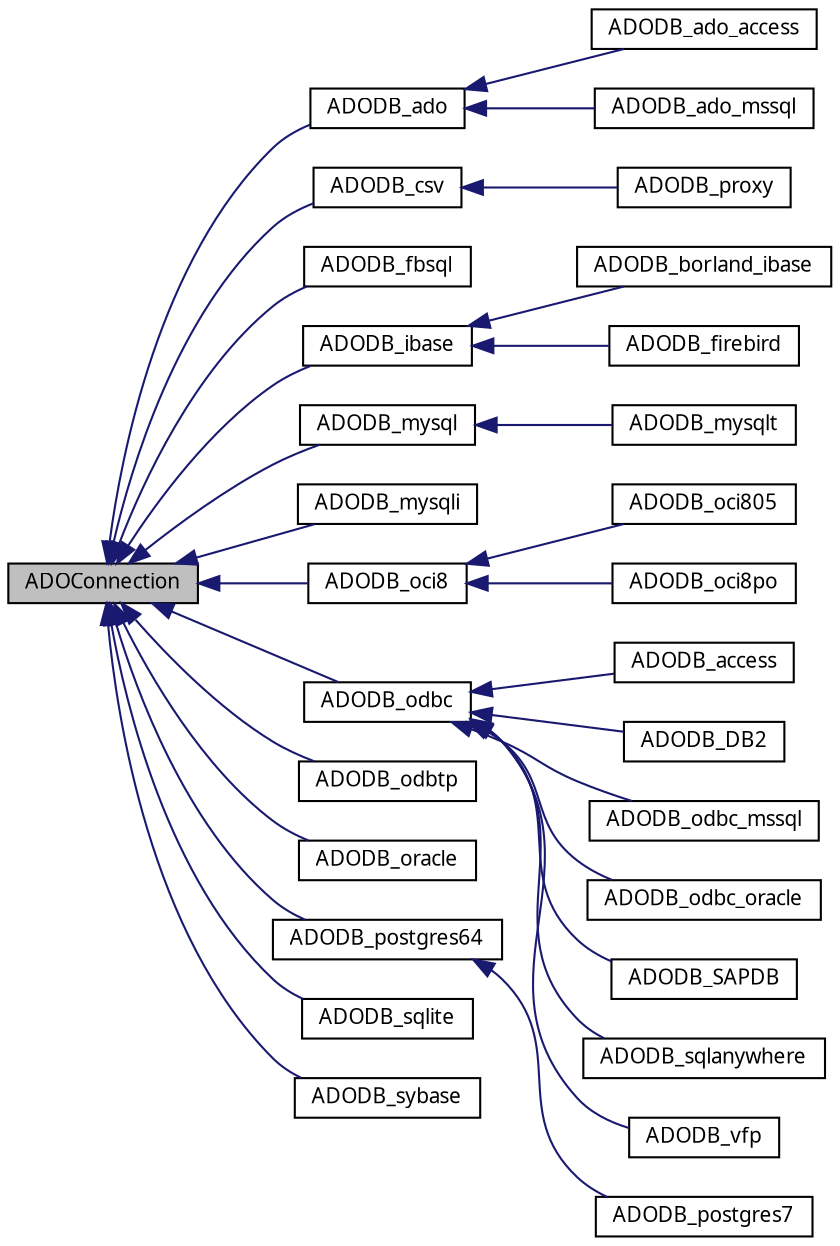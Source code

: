 digraph G
{
  bgcolor="transparent";
  edge [fontname="FreeSans.ttf",fontsize=10,labelfontname="FreeSans.ttf",labelfontsize=10];
  node [fontname="FreeSans.ttf",fontsize=10,shape=record];
  rankdir=LR;
  Node1 [label="ADOConnection",height=0.2,width=0.4,color="black", fillcolor="grey75", style="filled" fontcolor="black"];
  Node1 -> Node2 [dir=back,color="midnightblue",fontsize=10,style="solid",fontname="FreeSans.ttf"];
  Node2 [label="ADODB_ado",height=0.2,width=0.4,color="black",URL="$class_a_d_o_d_b__ado.html"];
  Node2 -> Node3 [dir=back,color="midnightblue",fontsize=10,style="solid",fontname="FreeSans.ttf"];
  Node3 [label="ADODB_ado_access",height=0.2,width=0.4,color="black",URL="$class_a_d_o_d_b__ado__access.html"];
  Node2 -> Node4 [dir=back,color="midnightblue",fontsize=10,style="solid",fontname="FreeSans.ttf"];
  Node4 [label="ADODB_ado_mssql",height=0.2,width=0.4,color="black",URL="$class_a_d_o_d_b__ado__mssql.html"];
  Node1 -> Node5 [dir=back,color="midnightblue",fontsize=10,style="solid",fontname="FreeSans.ttf"];
  Node5 [label="ADODB_csv",height=0.2,width=0.4,color="black",URL="$class_a_d_o_d_b__csv.html"];
  Node5 -> Node6 [dir=back,color="midnightblue",fontsize=10,style="solid",fontname="FreeSans.ttf"];
  Node6 [label="ADODB_proxy",height=0.2,width=0.4,color="black",URL="$class_a_d_o_d_b__proxy.html"];
  Node1 -> Node7 [dir=back,color="midnightblue",fontsize=10,style="solid",fontname="FreeSans.ttf"];
  Node7 [label="ADODB_fbsql",height=0.2,width=0.4,color="black",URL="$class_a_d_o_d_b__fbsql.html"];
  Node1 -> Node8 [dir=back,color="midnightblue",fontsize=10,style="solid",fontname="FreeSans.ttf"];
  Node8 [label="ADODB_ibase",height=0.2,width=0.4,color="black",URL="$class_a_d_o_d_b__ibase.html"];
  Node8 -> Node9 [dir=back,color="midnightblue",fontsize=10,style="solid",fontname="FreeSans.ttf"];
  Node9 [label="ADODB_borland_ibase",height=0.2,width=0.4,color="black",URL="$class_a_d_o_d_b__borland__ibase.html"];
  Node8 -> Node10 [dir=back,color="midnightblue",fontsize=10,style="solid",fontname="FreeSans.ttf"];
  Node10 [label="ADODB_firebird",height=0.2,width=0.4,color="black",URL="$class_a_d_o_d_b__firebird.html"];
  Node1 -> Node11 [dir=back,color="midnightblue",fontsize=10,style="solid",fontname="FreeSans.ttf"];
  Node11 [label="ADODB_mysql",height=0.2,width=0.4,color="black",URL="$class_a_d_o_d_b__mysql.html"];
  Node11 -> Node12 [dir=back,color="midnightblue",fontsize=10,style="solid",fontname="FreeSans.ttf"];
  Node12 [label="ADODB_mysqlt",height=0.2,width=0.4,color="black",URL="$class_a_d_o_d_b__mysqlt.html"];
  Node1 -> Node13 [dir=back,color="midnightblue",fontsize=10,style="solid",fontname="FreeSans.ttf"];
  Node13 [label="ADODB_mysqli",height=0.2,width=0.4,color="black",URL="$class_a_d_o_d_b__mysqli.html"];
  Node1 -> Node14 [dir=back,color="midnightblue",fontsize=10,style="solid",fontname="FreeSans.ttf"];
  Node14 [label="ADODB_oci8",height=0.2,width=0.4,color="black",URL="$class_a_d_o_d_b__oci8.html"];
  Node14 -> Node15 [dir=back,color="midnightblue",fontsize=10,style="solid",fontname="FreeSans.ttf"];
  Node15 [label="ADODB_oci805",height=0.2,width=0.4,color="black",URL="$class_a_d_o_d_b__oci805.html"];
  Node14 -> Node16 [dir=back,color="midnightblue",fontsize=10,style="solid",fontname="FreeSans.ttf"];
  Node16 [label="ADODB_oci8po",height=0.2,width=0.4,color="black",URL="$class_a_d_o_d_b__oci8po.html"];
  Node1 -> Node17 [dir=back,color="midnightblue",fontsize=10,style="solid",fontname="FreeSans.ttf"];
  Node17 [label="ADODB_odbc",height=0.2,width=0.4,color="black",URL="$class_a_d_o_d_b__odbc.html"];
  Node17 -> Node18 [dir=back,color="midnightblue",fontsize=10,style="solid",fontname="FreeSans.ttf"];
  Node18 [label="ADODB_access",height=0.2,width=0.4,color="black",URL="$class_a_d_o_d_b__access.html"];
  Node17 -> Node19 [dir=back,color="midnightblue",fontsize=10,style="solid",fontname="FreeSans.ttf"];
  Node19 [label="ADODB_DB2",height=0.2,width=0.4,color="black",URL="$class_a_d_o_d_b___d_b2.html"];
  Node17 -> Node20 [dir=back,color="midnightblue",fontsize=10,style="solid",fontname="FreeSans.ttf"];
  Node20 [label="ADODB_odbc_mssql",height=0.2,width=0.4,color="black",URL="$class_a_d_o_d_b__odbc__mssql.html"];
  Node17 -> Node21 [dir=back,color="midnightblue",fontsize=10,style="solid",fontname="FreeSans.ttf"];
  Node21 [label="ADODB_odbc_oracle",height=0.2,width=0.4,color="black",URL="$class_a_d_o_d_b__odbc__oracle.html"];
  Node17 -> Node22 [dir=back,color="midnightblue",fontsize=10,style="solid",fontname="FreeSans.ttf"];
  Node22 [label="ADODB_SAPDB",height=0.2,width=0.4,color="black",URL="$class_a_d_o_d_b___s_a_p_d_b.html"];
  Node17 -> Node23 [dir=back,color="midnightblue",fontsize=10,style="solid",fontname="FreeSans.ttf"];
  Node23 [label="ADODB_sqlanywhere",height=0.2,width=0.4,color="black",URL="$class_a_d_o_d_b__sqlanywhere.html"];
  Node17 -> Node24 [dir=back,color="midnightblue",fontsize=10,style="solid",fontname="FreeSans.ttf"];
  Node24 [label="ADODB_vfp",height=0.2,width=0.4,color="black",URL="$class_a_d_o_d_b__vfp.html"];
  Node1 -> Node25 [dir=back,color="midnightblue",fontsize=10,style="solid",fontname="FreeSans.ttf"];
  Node25 [label="ADODB_odbtp",height=0.2,width=0.4,color="black",URL="$class_a_d_o_d_b__odbtp.html"];
  Node1 -> Node26 [dir=back,color="midnightblue",fontsize=10,style="solid",fontname="FreeSans.ttf"];
  Node26 [label="ADODB_oracle",height=0.2,width=0.4,color="black",URL="$class_a_d_o_d_b__oracle.html"];
  Node1 -> Node27 [dir=back,color="midnightblue",fontsize=10,style="solid",fontname="FreeSans.ttf"];
  Node27 [label="ADODB_postgres64",height=0.2,width=0.4,color="black",URL="$class_a_d_o_d_b__postgres64.html"];
  Node27 -> Node28 [dir=back,color="midnightblue",fontsize=10,style="solid",fontname="FreeSans.ttf"];
  Node28 [label="ADODB_postgres7",height=0.2,width=0.4,color="black",URL="$class_a_d_o_d_b__postgres7.html"];
  Node1 -> Node29 [dir=back,color="midnightblue",fontsize=10,style="solid",fontname="FreeSans.ttf"];
  Node29 [label="ADODB_sqlite",height=0.2,width=0.4,color="black",URL="$class_a_d_o_d_b__sqlite.html"];
  Node1 -> Node30 [dir=back,color="midnightblue",fontsize=10,style="solid",fontname="FreeSans.ttf"];
  Node30 [label="ADODB_sybase",height=0.2,width=0.4,color="black",URL="$class_a_d_o_d_b__sybase.html"];
}
